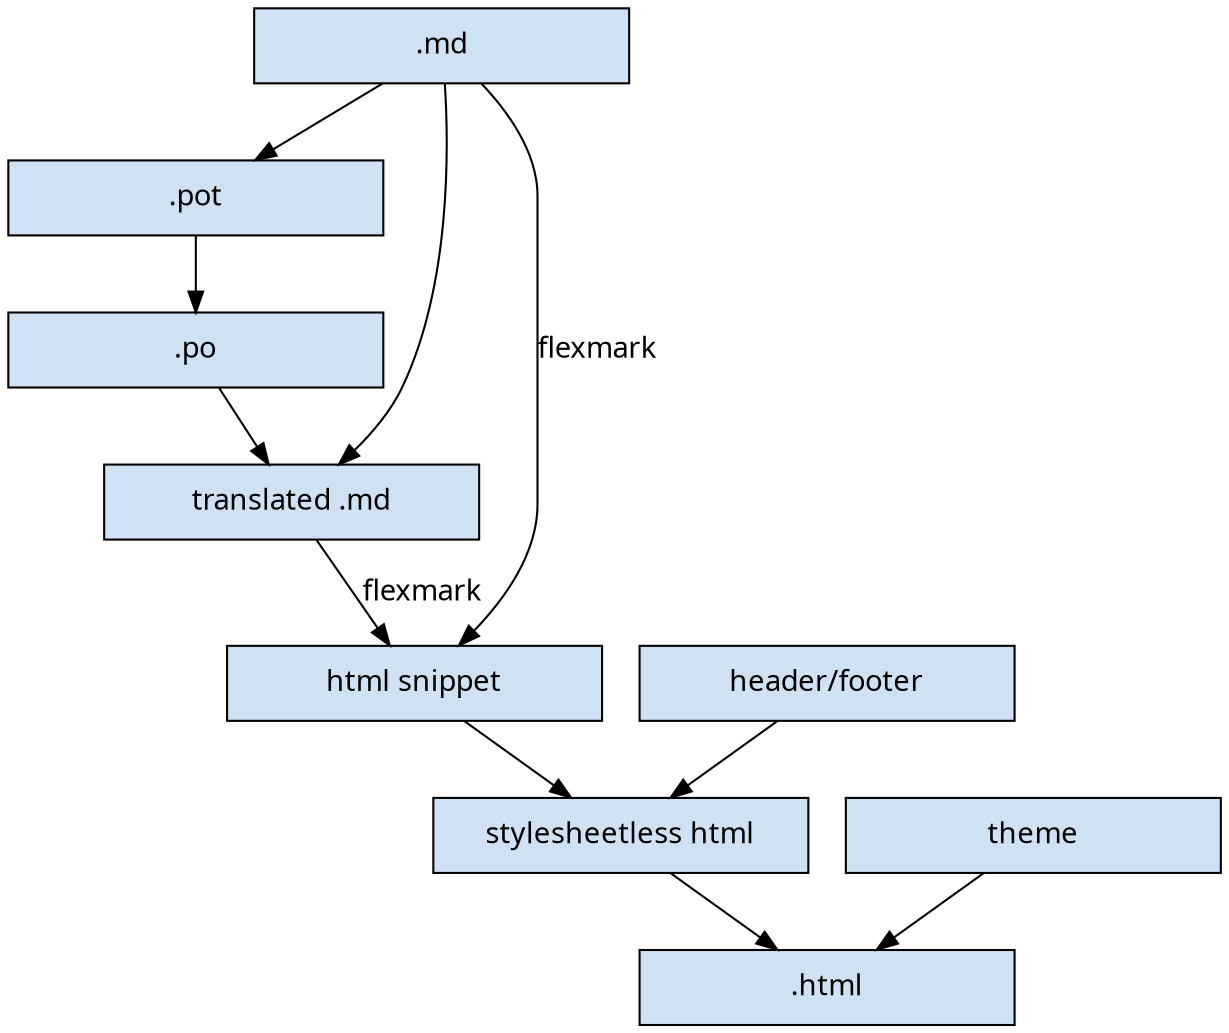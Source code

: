 digraph dataflow {
    graph [dpi = 100, fontname="Sans"]
    node [fontname = "Sans"]
    edge [fontname = "Sans"]
    node [shape=rectangle, fixedsize=true, width=2.5, height=0.5]
    node [style=filled, fillcolor="#cfe2f3"]

    ".md" -> ".pot" -> ".po"
    ".md" -> "html snippet" [label="flexmark"]
    {"header/footer", "html snippet"} -> "stylesheetless html"
    {"stylesheetless html","theme"} -> ".html"
    {".po",".md"} -> "translated .md"
    "translated .md" -> "html snippet" [label="flexmark"]
}
